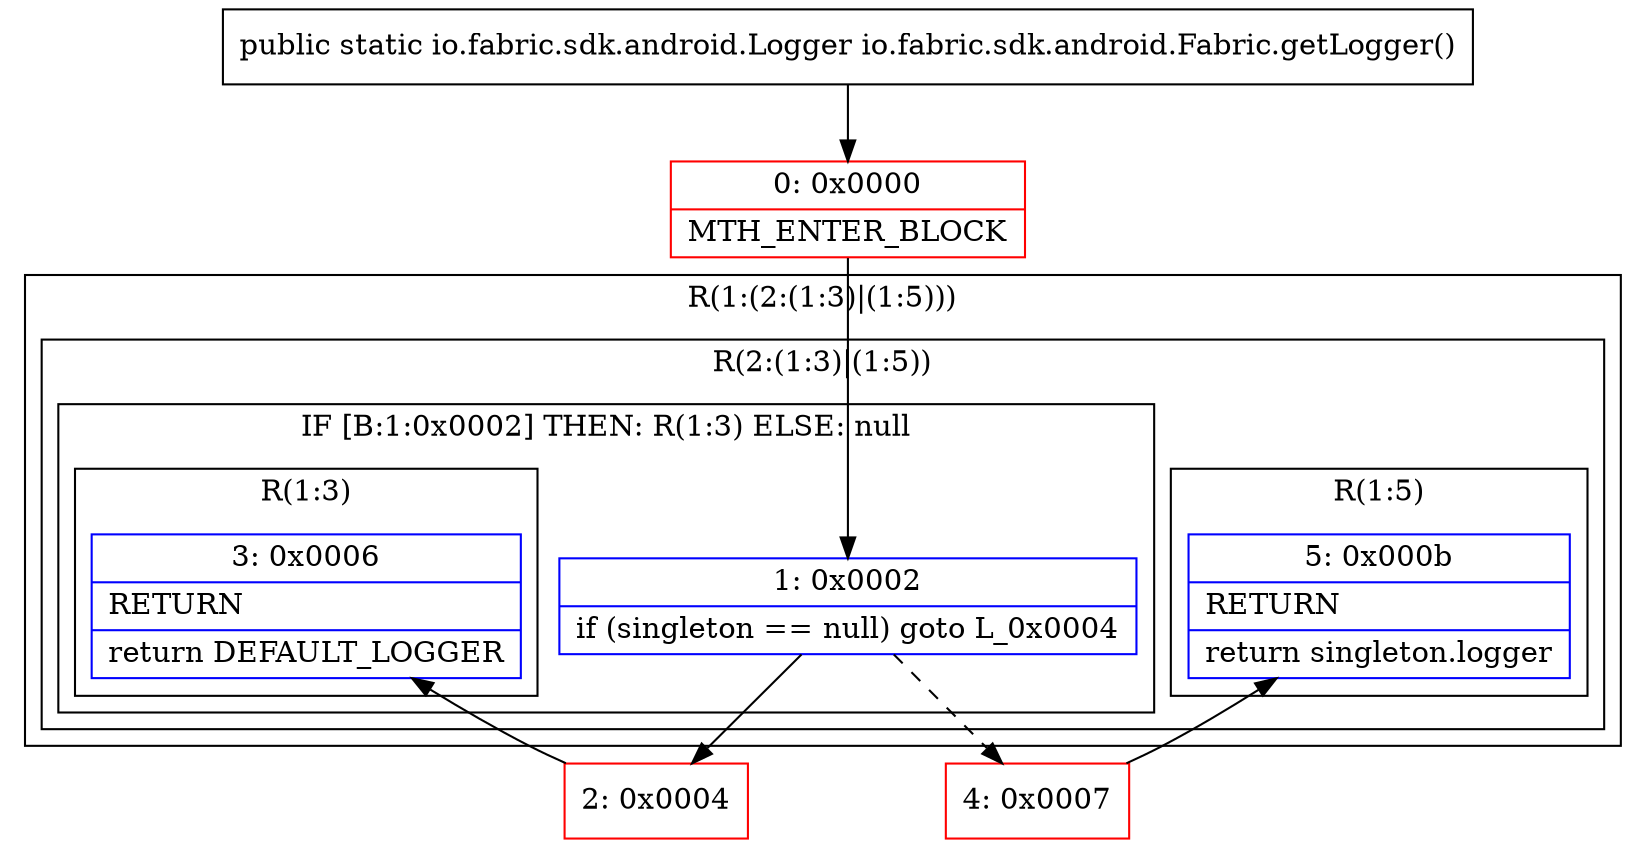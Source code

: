 digraph "CFG forio.fabric.sdk.android.Fabric.getLogger()Lio\/fabric\/sdk\/android\/Logger;" {
subgraph cluster_Region_547697110 {
label = "R(1:(2:(1:3)|(1:5)))";
node [shape=record,color=blue];
subgraph cluster_Region_1809680159 {
label = "R(2:(1:3)|(1:5))";
node [shape=record,color=blue];
subgraph cluster_IfRegion_2146580732 {
label = "IF [B:1:0x0002] THEN: R(1:3) ELSE: null";
node [shape=record,color=blue];
Node_1 [shape=record,label="{1\:\ 0x0002|if (singleton == null) goto L_0x0004\l}"];
subgraph cluster_Region_1648873833 {
label = "R(1:3)";
node [shape=record,color=blue];
Node_3 [shape=record,label="{3\:\ 0x0006|RETURN\l|return DEFAULT_LOGGER\l}"];
}
}
subgraph cluster_Region_1810196342 {
label = "R(1:5)";
node [shape=record,color=blue];
Node_5 [shape=record,label="{5\:\ 0x000b|RETURN\l|return singleton.logger\l}"];
}
}
}
Node_0 [shape=record,color=red,label="{0\:\ 0x0000|MTH_ENTER_BLOCK\l}"];
Node_2 [shape=record,color=red,label="{2\:\ 0x0004}"];
Node_4 [shape=record,color=red,label="{4\:\ 0x0007}"];
MethodNode[shape=record,label="{public static io.fabric.sdk.android.Logger io.fabric.sdk.android.Fabric.getLogger() }"];
MethodNode -> Node_0;
Node_1 -> Node_2;
Node_1 -> Node_4[style=dashed];
Node_0 -> Node_1;
Node_2 -> Node_3;
Node_4 -> Node_5;
}


